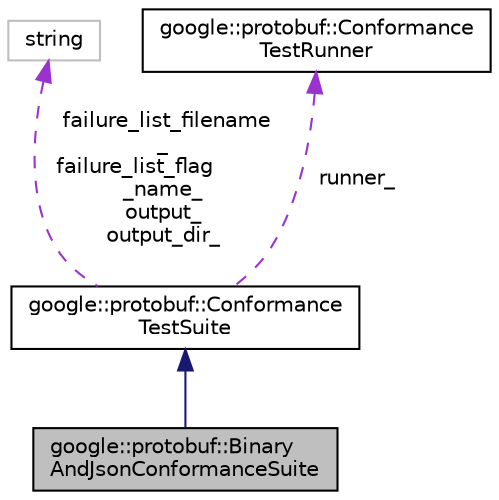 digraph "google::protobuf::BinaryAndJsonConformanceSuite"
{
 // LATEX_PDF_SIZE
  edge [fontname="Helvetica",fontsize="10",labelfontname="Helvetica",labelfontsize="10"];
  node [fontname="Helvetica",fontsize="10",shape=record];
  Node1 [label="google::protobuf::Binary\lAndJsonConformanceSuite",height=0.2,width=0.4,color="black", fillcolor="grey75", style="filled", fontcolor="black",tooltip=" "];
  Node2 -> Node1 [dir="back",color="midnightblue",fontsize="10",style="solid",fontname="Helvetica"];
  Node2 [label="google::protobuf::Conformance\lTestSuite",height=0.2,width=0.4,color="black", fillcolor="white", style="filled",URL="$classgoogle_1_1protobuf_1_1ConformanceTestSuite.html",tooltip=" "];
  Node3 -> Node2 [dir="back",color="darkorchid3",fontsize="10",style="dashed",label=" failure_list_filename\l_\nfailure_list_flag\l_name_\noutput_\noutput_dir_" ,fontname="Helvetica"];
  Node3 [label="string",height=0.2,width=0.4,color="grey75", fillcolor="white", style="filled",tooltip=" "];
  Node4 -> Node2 [dir="back",color="darkorchid3",fontsize="10",style="dashed",label=" runner_" ,fontname="Helvetica"];
  Node4 [label="google::protobuf::Conformance\lTestRunner",height=0.2,width=0.4,color="black", fillcolor="white", style="filled",URL="$classgoogle_1_1protobuf_1_1ConformanceTestRunner.html",tooltip=" "];
}
